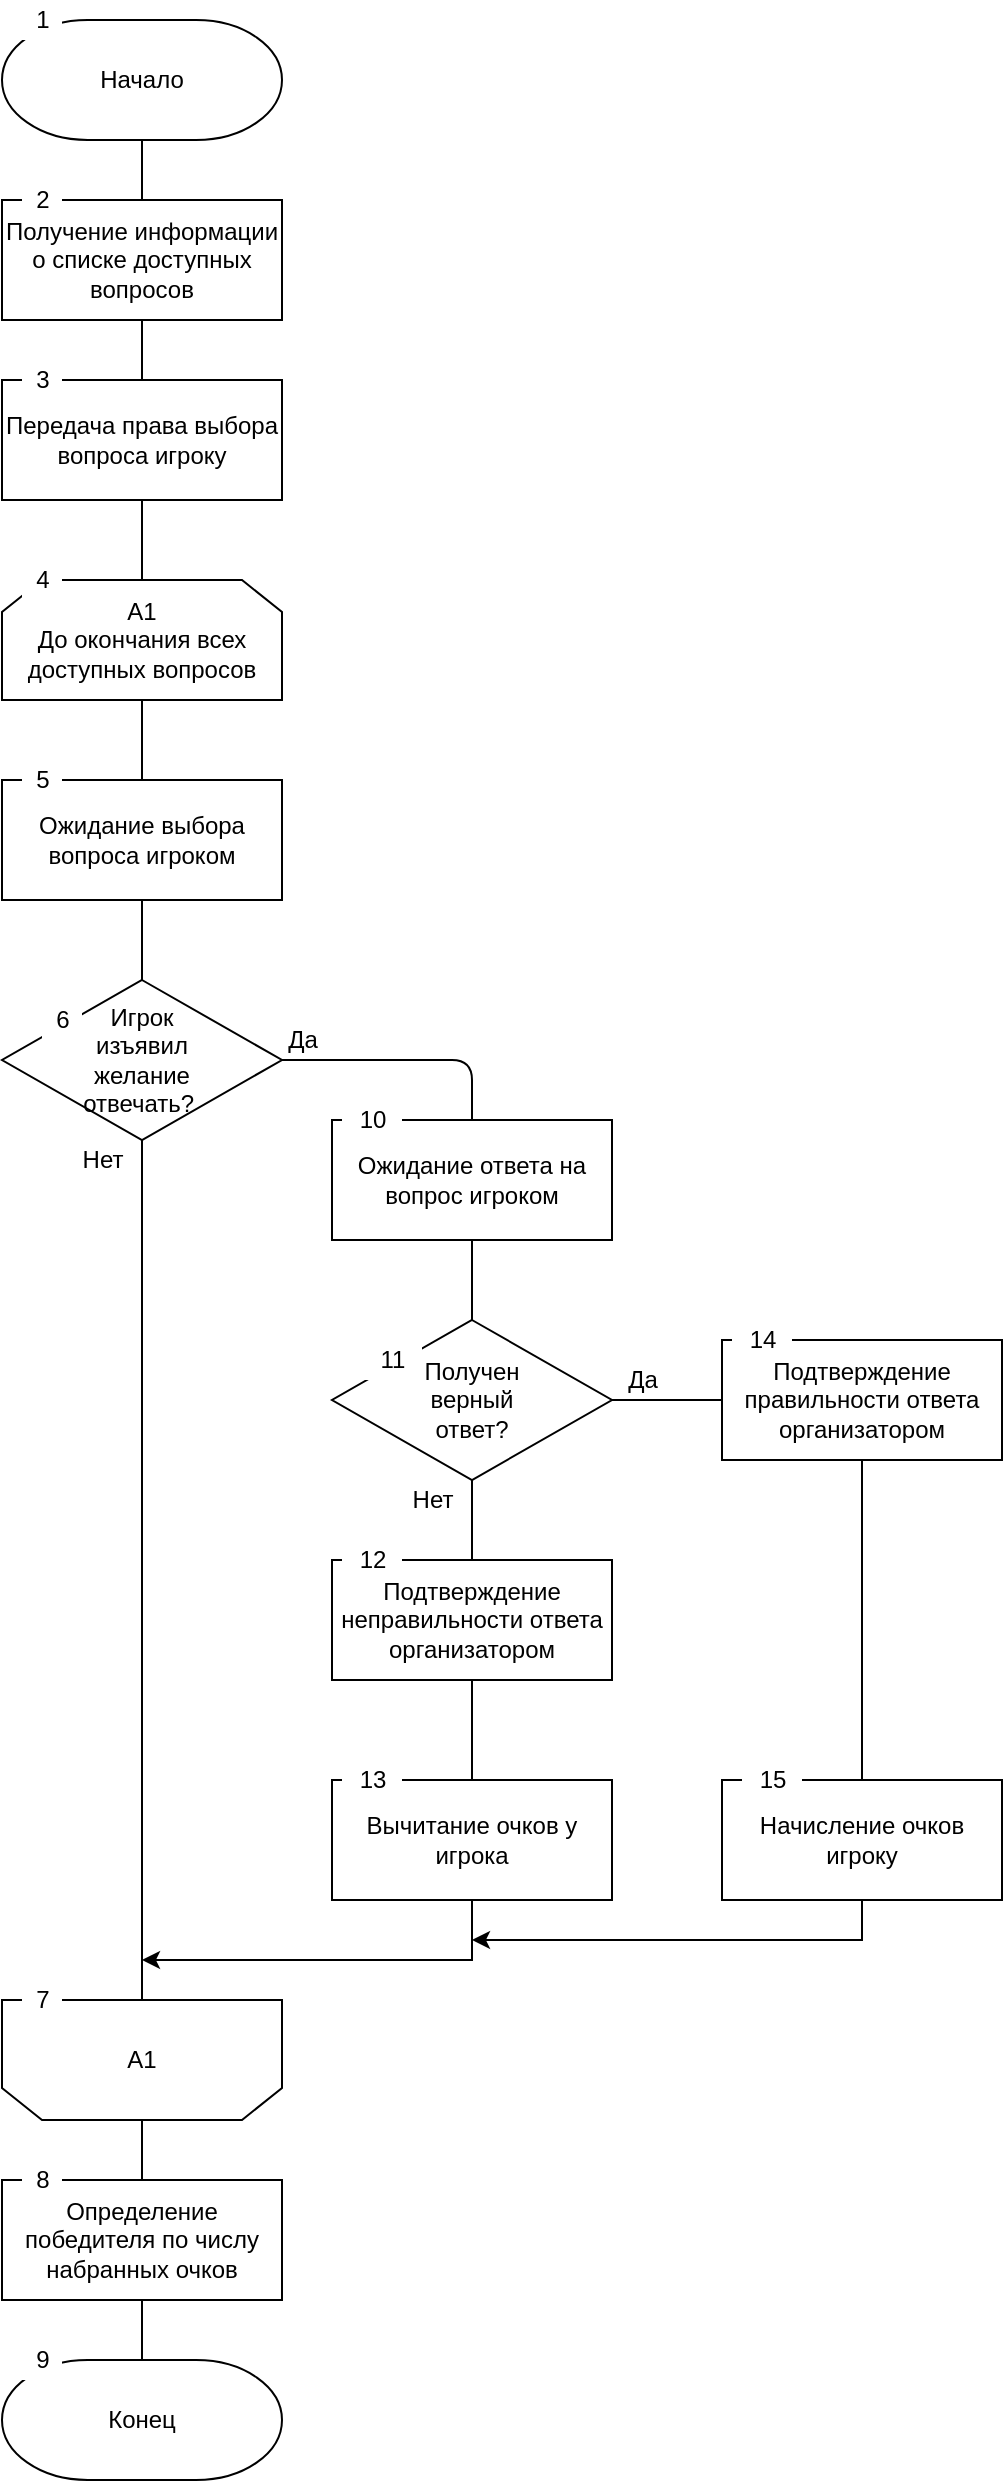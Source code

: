 <mxfile version="14.4.3" type="device"><diagram id="gBVzImfNDz74cVHBCHOD" name="Page-1"><mxGraphModel dx="434" dy="322" grid="1" gridSize="10" guides="1" tooltips="1" connect="1" arrows="1" fold="1" page="1" pageScale="1" pageWidth="850" pageHeight="1100" math="0" shadow="0"><root><mxCell id="0"/><mxCell id="1" parent="0"/><mxCell id="wkiHpOZ1ZCbrlc2kg0uj-96" style="edgeStyle=orthogonalEdgeStyle;rounded=1;orthogonalLoop=1;jettySize=auto;html=1;entryX=0.5;entryY=0;entryDx=0;entryDy=0;endArrow=none;" parent="1" source="wkiHpOZ1ZCbrlc2kg0uj-3" target="wkiHpOZ1ZCbrlc2kg0uj-73" edge="1"><mxGeometry relative="1" as="geometry"/></mxCell><mxCell id="wkiHpOZ1ZCbrlc2kg0uj-3" value="Получение информации&lt;br&gt;о списке доступных вопросов" style="rounded=0;whiteSpace=wrap;html=1;" parent="1" vertex="1"><mxGeometry x="320" y="110" width="140" height="60" as="geometry"/></mxCell><mxCell id="wkiHpOZ1ZCbrlc2kg0uj-20" style="edgeStyle=orthogonalEdgeStyle;rounded=1;orthogonalLoop=1;jettySize=auto;html=1;entryX=0.5;entryY=0;entryDx=0;entryDy=0;endArrow=none;" parent="1" source="wkiHpOZ1ZCbrlc2kg0uj-5" target="wkiHpOZ1ZCbrlc2kg0uj-3" edge="1"><mxGeometry relative="1" as="geometry"/></mxCell><mxCell id="wkiHpOZ1ZCbrlc2kg0uj-5" value="Начало" style="strokeWidth=1;html=1;shape=mxgraph.flowchart.terminator;whiteSpace=wrap;fontStyle=0" parent="1" vertex="1"><mxGeometry x="320" y="20" width="140" height="60" as="geometry"/></mxCell><mxCell id="wkiHpOZ1ZCbrlc2kg0uj-22" style="edgeStyle=orthogonalEdgeStyle;rounded=1;orthogonalLoop=1;jettySize=auto;html=1;entryX=0.5;entryY=0;entryDx=0;entryDy=0;endArrow=none;" parent="1" source="wkiHpOZ1ZCbrlc2kg0uj-6" target="wkiHpOZ1ZCbrlc2kg0uj-11" edge="1"><mxGeometry relative="1" as="geometry"/></mxCell><mxCell id="wkiHpOZ1ZCbrlc2kg0uj-6" value="А1&lt;br&gt;До окончания всех доступных вопросов" style="shape=loopLimit;whiteSpace=wrap;html=1;strokeWidth=1;" parent="1" vertex="1"><mxGeometry x="320" y="300" width="140" height="60" as="geometry"/></mxCell><mxCell id="wkiHpOZ1ZCbrlc2kg0uj-7" value="Конец" style="strokeWidth=1;html=1;shape=mxgraph.flowchart.terminator;whiteSpace=wrap;fontStyle=0" parent="1" vertex="1"><mxGeometry x="320" y="1190" width="140" height="60" as="geometry"/></mxCell><mxCell id="wkiHpOZ1ZCbrlc2kg0uj-30" style="edgeStyle=orthogonalEdgeStyle;rounded=1;orthogonalLoop=1;jettySize=auto;html=1;entryX=0.5;entryY=0;entryDx=0;entryDy=0;endArrow=none;" parent="1" source="wkiHpOZ1ZCbrlc2kg0uj-8" target="wkiHpOZ1ZCbrlc2kg0uj-10" edge="1"><mxGeometry relative="1" as="geometry"/></mxCell><mxCell id="wkiHpOZ1ZCbrlc2kg0uj-8" value="Ожидание ответа на вопрос игроком" style="rounded=0;whiteSpace=wrap;html=1;" parent="1" vertex="1"><mxGeometry x="485" y="570" width="140" height="60" as="geometry"/></mxCell><mxCell id="wkiHpOZ1ZCbrlc2kg0uj-27" style="edgeStyle=orthogonalEdgeStyle;rounded=1;orthogonalLoop=1;jettySize=auto;html=1;endArrow=none;" parent="1" source="wkiHpOZ1ZCbrlc2kg0uj-10" target="wkiHpOZ1ZCbrlc2kg0uj-19" edge="1"><mxGeometry relative="1" as="geometry"/></mxCell><mxCell id="wkiHpOZ1ZCbrlc2kg0uj-76" style="edgeStyle=orthogonalEdgeStyle;rounded=1;orthogonalLoop=1;jettySize=auto;html=1;entryX=0;entryY=0.5;entryDx=0;entryDy=0;endArrow=none;" parent="1" source="wkiHpOZ1ZCbrlc2kg0uj-10" target="wkiHpOZ1ZCbrlc2kg0uj-75" edge="1"><mxGeometry relative="1" as="geometry"/></mxCell><mxCell id="wkiHpOZ1ZCbrlc2kg0uj-10" value="Получен &lt;br&gt;верный &lt;br&gt;ответ?" style="rhombus;whiteSpace=wrap;html=1;strokeWidth=1;" parent="1" vertex="1"><mxGeometry x="485" y="670" width="140" height="80" as="geometry"/></mxCell><mxCell id="wkiHpOZ1ZCbrlc2kg0uj-92" style="edgeStyle=orthogonalEdgeStyle;rounded=1;orthogonalLoop=1;jettySize=auto;html=1;entryX=0.5;entryY=0;entryDx=0;entryDy=0;endArrow=none;" parent="1" source="wkiHpOZ1ZCbrlc2kg0uj-11" target="wkiHpOZ1ZCbrlc2kg0uj-87" edge="1"><mxGeometry relative="1" as="geometry"/></mxCell><mxCell id="wkiHpOZ1ZCbrlc2kg0uj-11" value="Ожидание выбора вопроса игроком" style="rounded=0;whiteSpace=wrap;html=1;" parent="1" vertex="1"><mxGeometry x="320" y="400" width="140" height="60" as="geometry"/></mxCell><mxCell id="wkiHpOZ1ZCbrlc2kg0uj-42" style="edgeStyle=orthogonalEdgeStyle;rounded=1;orthogonalLoop=1;jettySize=auto;html=1;entryX=0.5;entryY=0;entryDx=0;entryDy=0;endArrow=none;" parent="1" source="wkiHpOZ1ZCbrlc2kg0uj-14" target="wkiHpOZ1ZCbrlc2kg0uj-18" edge="1"><mxGeometry relative="1" as="geometry"/></mxCell><mxCell id="wkiHpOZ1ZCbrlc2kg0uj-14" value="А1" style="shape=loopLimit;whiteSpace=wrap;html=1;strokeWidth=1;direction=west;" parent="1" vertex="1"><mxGeometry x="320" y="1010" width="140" height="60" as="geometry"/></mxCell><mxCell id="wkiHpOZ1ZCbrlc2kg0uj-43" style="edgeStyle=orthogonalEdgeStyle;rounded=1;orthogonalLoop=1;jettySize=auto;html=1;entryX=0.5;entryY=0;entryDx=0;entryDy=0;entryPerimeter=0;endArrow=none;" parent="1" source="wkiHpOZ1ZCbrlc2kg0uj-18" target="wkiHpOZ1ZCbrlc2kg0uj-7" edge="1"><mxGeometry relative="1" as="geometry"/></mxCell><mxCell id="wkiHpOZ1ZCbrlc2kg0uj-18" value="Определение победителя по числу набранных очков" style="rounded=0;whiteSpace=wrap;html=1;" parent="1" vertex="1"><mxGeometry x="320" y="1100" width="140" height="60" as="geometry"/></mxCell><mxCell id="wkiHpOZ1ZCbrlc2kg0uj-80" style="edgeStyle=orthogonalEdgeStyle;rounded=1;orthogonalLoop=1;jettySize=auto;html=1;entryX=0.5;entryY=0;entryDx=0;entryDy=0;endArrow=none;" parent="1" source="wkiHpOZ1ZCbrlc2kg0uj-19" target="wkiHpOZ1ZCbrlc2kg0uj-78" edge="1"><mxGeometry relative="1" as="geometry"/></mxCell><mxCell id="wkiHpOZ1ZCbrlc2kg0uj-19" value="Подтверждение неправильности ответа организатором" style="rounded=0;whiteSpace=wrap;html=1;" parent="1" vertex="1"><mxGeometry x="485" y="790" width="140" height="60" as="geometry"/></mxCell><mxCell id="wkiHpOZ1ZCbrlc2kg0uj-47" value="Да" style="text;html=1;align=center;verticalAlign=middle;resizable=0;points=[];autosize=1;" parent="1" vertex="1"><mxGeometry x="625" y="690" width="30" height="20" as="geometry"/></mxCell><mxCell id="wkiHpOZ1ZCbrlc2kg0uj-48" value="Нет" style="text;html=1;align=center;verticalAlign=middle;resizable=0;points=[];autosize=1;" parent="1" vertex="1"><mxGeometry x="515" y="750" width="40" height="20" as="geometry"/></mxCell><mxCell id="wkiHpOZ1ZCbrlc2kg0uj-53" value="1" style="text;html=1;align=center;verticalAlign=middle;resizable=0;points=[];autosize=1;fillColor=#ffffff;" parent="1" vertex="1"><mxGeometry x="330" y="10" width="20" height="20" as="geometry"/></mxCell><mxCell id="wkiHpOZ1ZCbrlc2kg0uj-54" value="2" style="text;html=1;align=center;verticalAlign=middle;resizable=0;points=[];autosize=1;fillColor=#ffffff;" parent="1" vertex="1"><mxGeometry x="330" y="100" width="20" height="20" as="geometry"/></mxCell><mxCell id="wkiHpOZ1ZCbrlc2kg0uj-56" value="4" style="text;html=1;align=center;verticalAlign=middle;resizable=0;points=[];autosize=1;fillColor=#ffffff;" parent="1" vertex="1"><mxGeometry x="330" y="290" width="20" height="20" as="geometry"/></mxCell><mxCell id="wkiHpOZ1ZCbrlc2kg0uj-57" value="5" style="text;html=1;align=center;verticalAlign=middle;resizable=0;points=[];autosize=1;fillColor=#ffffff;" parent="1" vertex="1"><mxGeometry x="330" y="390" width="20" height="20" as="geometry"/></mxCell><mxCell id="wkiHpOZ1ZCbrlc2kg0uj-58" value="10" style="text;html=1;align=center;verticalAlign=middle;resizable=0;points=[];autosize=1;fillColor=#ffffff;" parent="1" vertex="1"><mxGeometry x="490" y="560" width="30" height="20" as="geometry"/></mxCell><mxCell id="wkiHpOZ1ZCbrlc2kg0uj-59" value="11" style="text;html=1;align=center;verticalAlign=middle;resizable=0;points=[];autosize=1;fillColor=#ffffff;" parent="1" vertex="1"><mxGeometry x="500" y="680" width="30" height="20" as="geometry"/></mxCell><mxCell id="wkiHpOZ1ZCbrlc2kg0uj-62" value="8" style="text;html=1;align=center;verticalAlign=middle;resizable=0;points=[];autosize=1;fillColor=#ffffff;" parent="1" vertex="1"><mxGeometry x="330" y="1090" width="20" height="20" as="geometry"/></mxCell><mxCell id="wkiHpOZ1ZCbrlc2kg0uj-63" value="9" style="text;html=1;align=center;verticalAlign=middle;resizable=0;points=[];autosize=1;fillColor=#ffffff;" parent="1" vertex="1"><mxGeometry x="330" y="1180" width="20" height="20" as="geometry"/></mxCell><mxCell id="wkiHpOZ1ZCbrlc2kg0uj-97" style="edgeStyle=orthogonalEdgeStyle;rounded=1;orthogonalLoop=1;jettySize=auto;html=1;entryX=0.5;entryY=0;entryDx=0;entryDy=0;endArrow=none;" parent="1" source="wkiHpOZ1ZCbrlc2kg0uj-73" target="wkiHpOZ1ZCbrlc2kg0uj-6" edge="1"><mxGeometry relative="1" as="geometry"/></mxCell><mxCell id="wkiHpOZ1ZCbrlc2kg0uj-73" value="Передача права выбора вопроса игроку" style="rounded=0;whiteSpace=wrap;html=1;" parent="1" vertex="1"><mxGeometry x="320" y="200" width="140" height="60" as="geometry"/></mxCell><mxCell id="wkiHpOZ1ZCbrlc2kg0uj-79" style="edgeStyle=orthogonalEdgeStyle;rounded=1;orthogonalLoop=1;jettySize=auto;html=1;entryX=0.5;entryY=0;entryDx=0;entryDy=0;endArrow=none;" parent="1" source="wkiHpOZ1ZCbrlc2kg0uj-75" target="wkiHpOZ1ZCbrlc2kg0uj-77" edge="1"><mxGeometry relative="1" as="geometry"/></mxCell><mxCell id="wkiHpOZ1ZCbrlc2kg0uj-75" value="Подтверждение правильности ответа организатором" style="rounded=0;whiteSpace=wrap;html=1;" parent="1" vertex="1"><mxGeometry x="680" y="680" width="140" height="60" as="geometry"/></mxCell><mxCell id="wkiHpOZ1ZCbrlc2kg0uj-101" style="edgeStyle=orthogonalEdgeStyle;rounded=0;orthogonalLoop=1;jettySize=auto;html=1;" parent="1" source="wkiHpOZ1ZCbrlc2kg0uj-77" edge="1"><mxGeometry relative="1" as="geometry"><mxPoint x="555" y="980" as="targetPoint"/><Array as="points"><mxPoint x="750" y="980"/></Array></mxGeometry></mxCell><mxCell id="wkiHpOZ1ZCbrlc2kg0uj-77" value="Начисление очков игроку" style="rounded=0;whiteSpace=wrap;html=1;" parent="1" vertex="1"><mxGeometry x="680" y="900" width="140" height="60" as="geometry"/></mxCell><mxCell id="wkiHpOZ1ZCbrlc2kg0uj-100" style="edgeStyle=orthogonalEdgeStyle;rounded=0;orthogonalLoop=1;jettySize=auto;html=1;" parent="1" source="wkiHpOZ1ZCbrlc2kg0uj-78" edge="1"><mxGeometry relative="1" as="geometry"><mxPoint x="390" y="990" as="targetPoint"/><Array as="points"><mxPoint x="555" y="990"/><mxPoint x="390" y="990"/></Array></mxGeometry></mxCell><mxCell id="wkiHpOZ1ZCbrlc2kg0uj-78" value="Вычитание очков у игрока" style="rounded=0;whiteSpace=wrap;html=1;" parent="1" vertex="1"><mxGeometry x="485" y="900" width="140" height="60" as="geometry"/></mxCell><mxCell id="wkiHpOZ1ZCbrlc2kg0uj-83" value="12" style="text;html=1;align=center;verticalAlign=middle;resizable=0;points=[];autosize=1;fillColor=#ffffff;" parent="1" vertex="1"><mxGeometry x="490" y="780" width="30" height="20" as="geometry"/></mxCell><mxCell id="wkiHpOZ1ZCbrlc2kg0uj-84" value="13" style="text;html=1;align=center;verticalAlign=middle;resizable=0;points=[];autosize=1;fillColor=#ffffff;" parent="1" vertex="1"><mxGeometry x="490" y="890" width="30" height="20" as="geometry"/></mxCell><mxCell id="wkiHpOZ1ZCbrlc2kg0uj-85" value="7" style="text;html=1;align=center;verticalAlign=middle;resizable=0;points=[];autosize=1;fillColor=#ffffff;" parent="1" vertex="1"><mxGeometry x="330" y="1000" width="20" height="20" as="geometry"/></mxCell><mxCell id="wkiHpOZ1ZCbrlc2kg0uj-86" value="15" style="text;html=1;align=center;verticalAlign=middle;resizable=0;points=[];autosize=1;fillColor=#ffffff;" parent="1" vertex="1"><mxGeometry x="690" y="890" width="30" height="20" as="geometry"/></mxCell><mxCell id="wkiHpOZ1ZCbrlc2kg0uj-89" style="edgeStyle=orthogonalEdgeStyle;rounded=1;orthogonalLoop=1;jettySize=auto;html=1;entryX=0.5;entryY=0;entryDx=0;entryDy=0;endArrow=none;" parent="1" source="wkiHpOZ1ZCbrlc2kg0uj-87" target="wkiHpOZ1ZCbrlc2kg0uj-8" edge="1"><mxGeometry relative="1" as="geometry"/></mxCell><mxCell id="wkiHpOZ1ZCbrlc2kg0uj-90" style="edgeStyle=orthogonalEdgeStyle;rounded=1;orthogonalLoop=1;jettySize=auto;html=1;entryX=0.5;entryY=1;entryDx=0;entryDy=0;endArrow=none;" parent="1" source="wkiHpOZ1ZCbrlc2kg0uj-87" target="wkiHpOZ1ZCbrlc2kg0uj-14" edge="1"><mxGeometry relative="1" as="geometry"/></mxCell><mxCell id="wkiHpOZ1ZCbrlc2kg0uj-87" value="Игрок &lt;br&gt;изъявил &lt;br&gt;желание &lt;br&gt;отвечать?&amp;nbsp;" style="rhombus;whiteSpace=wrap;html=1;strokeWidth=1;" parent="1" vertex="1"><mxGeometry x="320" y="500" width="140" height="80" as="geometry"/></mxCell><mxCell id="wkiHpOZ1ZCbrlc2kg0uj-93" value="6" style="text;html=1;align=center;verticalAlign=middle;resizable=0;points=[];autosize=1;fillColor=#ffffff;" parent="1" vertex="1"><mxGeometry x="340" y="510" width="20" height="20" as="geometry"/></mxCell><mxCell id="wkiHpOZ1ZCbrlc2kg0uj-94" value="Да" style="text;html=1;align=center;verticalAlign=middle;resizable=0;points=[];autosize=1;" parent="1" vertex="1"><mxGeometry x="455" y="520" width="30" height="20" as="geometry"/></mxCell><mxCell id="wkiHpOZ1ZCbrlc2kg0uj-95" value="Нет" style="text;html=1;align=center;verticalAlign=middle;resizable=0;points=[];autosize=1;" parent="1" vertex="1"><mxGeometry x="350" y="580" width="40" height="20" as="geometry"/></mxCell><mxCell id="e6NdyNr_1KwioEV7GDQs-3" value="14" style="text;html=1;align=center;verticalAlign=middle;resizable=0;points=[];autosize=1;fillColor=#ffffff;" parent="1" vertex="1"><mxGeometry x="685" y="670" width="30" height="20" as="geometry"/></mxCell><mxCell id="e6NdyNr_1KwioEV7GDQs-4" value="3" style="text;html=1;align=center;verticalAlign=middle;resizable=0;points=[];autosize=1;fillColor=#ffffff;" parent="1" vertex="1"><mxGeometry x="330" y="190" width="20" height="20" as="geometry"/></mxCell></root></mxGraphModel></diagram></mxfile>